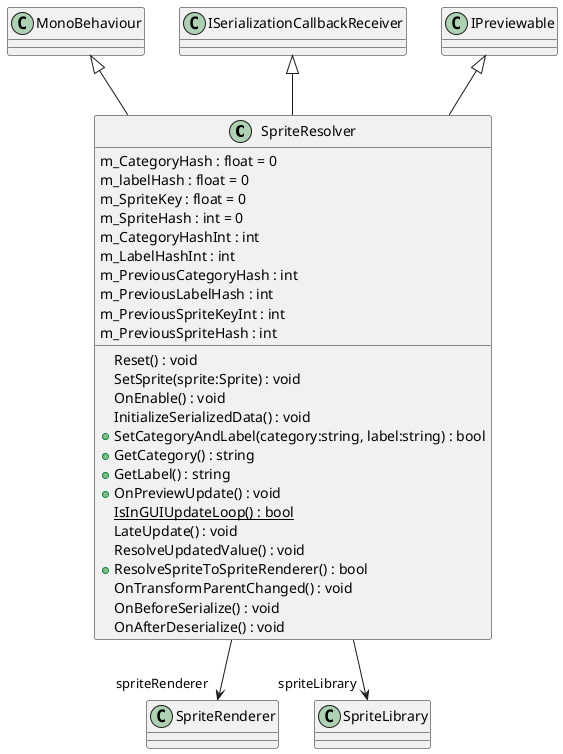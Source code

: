 @startuml
class SpriteResolver {
    m_CategoryHash : float = 0
    m_labelHash : float = 0
    m_SpriteKey : float = 0
    m_SpriteHash : int = 0
    m_CategoryHashInt : int
    m_LabelHashInt : int
    m_PreviousCategoryHash : int
    m_PreviousLabelHash : int
    m_PreviousSpriteKeyInt : int
    m_PreviousSpriteHash : int
    Reset() : void
    SetSprite(sprite:Sprite) : void
    OnEnable() : void
    InitializeSerializedData() : void
    + SetCategoryAndLabel(category:string, label:string) : bool
    + GetCategory() : string
    + GetLabel() : string
    + OnPreviewUpdate() : void
    {static} IsInGUIUpdateLoop() : bool
    LateUpdate() : void
    ResolveUpdatedValue() : void
    + ResolveSpriteToSpriteRenderer() : bool
    OnTransformParentChanged() : void
    OnBeforeSerialize() : void
    OnAfterDeserialize() : void
}
MonoBehaviour <|-- SpriteResolver
ISerializationCallbackReceiver <|-- SpriteResolver
IPreviewable <|-- SpriteResolver
SpriteResolver --> "spriteRenderer" SpriteRenderer
SpriteResolver --> "spriteLibrary" SpriteLibrary
@enduml
